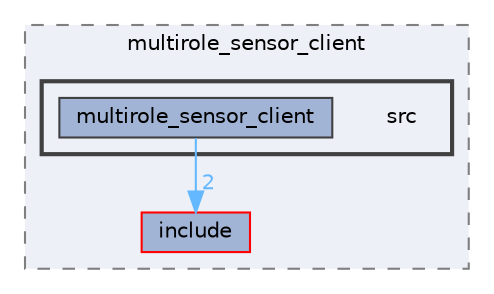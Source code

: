digraph "smacc2_client_library/multirole_sensor_client/src"
{
 // LATEX_PDF_SIZE
  bgcolor="transparent";
  edge [fontname=Helvetica,fontsize=10,labelfontname=Helvetica,labelfontsize=10];
  node [fontname=Helvetica,fontsize=10,shape=box,height=0.2,width=0.4];
  compound=true
  subgraph clusterdir_eba5bdb39caa669a1b4f9c76581e1d0a {
    graph [ bgcolor="#edf0f7", pencolor="grey50", label="multirole_sensor_client", fontname=Helvetica,fontsize=10 style="filled,dashed", URL="dir_eba5bdb39caa669a1b4f9c76581e1d0a.html",tooltip=""]
  dir_596ac4556783052bdceb824e42bd3db5 [label="include", fillcolor="#a2b4d6", color="red", style="filled", URL="dir_596ac4556783052bdceb824e42bd3db5.html",tooltip=""];
  subgraph clusterdir_62f325ff045d5ed095885ad5b7f92a1c {
    graph [ bgcolor="#edf0f7", pencolor="grey25", label="", fontname=Helvetica,fontsize=10 style="filled,bold", URL="dir_62f325ff045d5ed095885ad5b7f92a1c.html",tooltip=""]
    dir_62f325ff045d5ed095885ad5b7f92a1c [shape=plaintext, label="src"];
  dir_be55bd0d498c854bf11d43ccd30b6f7e [label="multirole_sensor_client", fillcolor="#a2b4d6", color="grey25", style="filled", URL="dir_be55bd0d498c854bf11d43ccd30b6f7e.html",tooltip=""];
  }
  }
  dir_be55bd0d498c854bf11d43ccd30b6f7e->dir_596ac4556783052bdceb824e42bd3db5 [headlabel="2", labeldistance=1.5 headhref="dir_000036_000020.html" color="steelblue1" fontcolor="steelblue1"];
}
